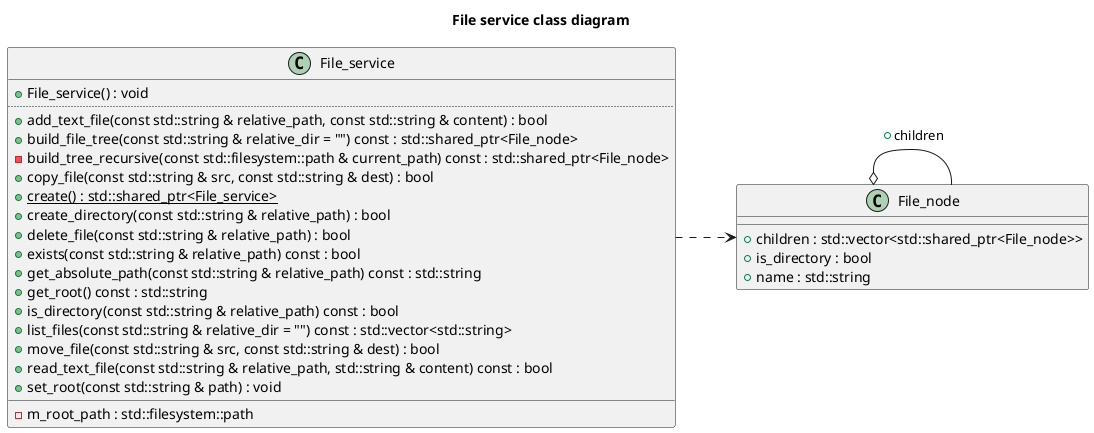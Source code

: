 @startuml
title File service class diagram
left to right direction
class "File_node" as C_0011978095187432327002
class C_0011978095187432327002 {
__
+children : std::vector<std::shared_ptr<File_node>>
+is_directory : bool
+name : std::string
}
class "File_service" as C_0014223807442212390095
class C_0014223807442212390095 {
+File_service() : void
..
+add_text_file(const std::string & relative_path, const std::string & content) : bool
+build_file_tree(const std::string & relative_dir = "") const : std::shared_ptr<File_node>
-build_tree_recursive(const std::filesystem::path & current_path) const : std::shared_ptr<File_node>
+copy_file(const std::string & src, const std::string & dest) : bool
{static} +create() : std::shared_ptr<File_service>
+create_directory(const std::string & relative_path) : bool
+delete_file(const std::string & relative_path) : bool
+exists(const std::string & relative_path) const : bool
+get_absolute_path(const std::string & relative_path) const : std::string
+get_root() const : std::string
+is_directory(const std::string & relative_path) const : bool
+list_files(const std::string & relative_dir = "") const : std::vector<std::string>
+move_file(const std::string & src, const std::string & dest) : bool
+read_text_file(const std::string & relative_path, std::string & content) const : bool
+set_root(const std::string & path) : void
__
-m_root_path : std::filesystem::path
}
C_0011978095187432327002 o-- C_0011978095187432327002 : +children
C_0014223807442212390095 ..> C_0011978095187432327002

'Generated with clang-uml, version 0.6.1-15-gbf4bfdc
'LLVM version clang version 19.1.7 (Fedora 19.1.7-3.fc41)
@enduml
